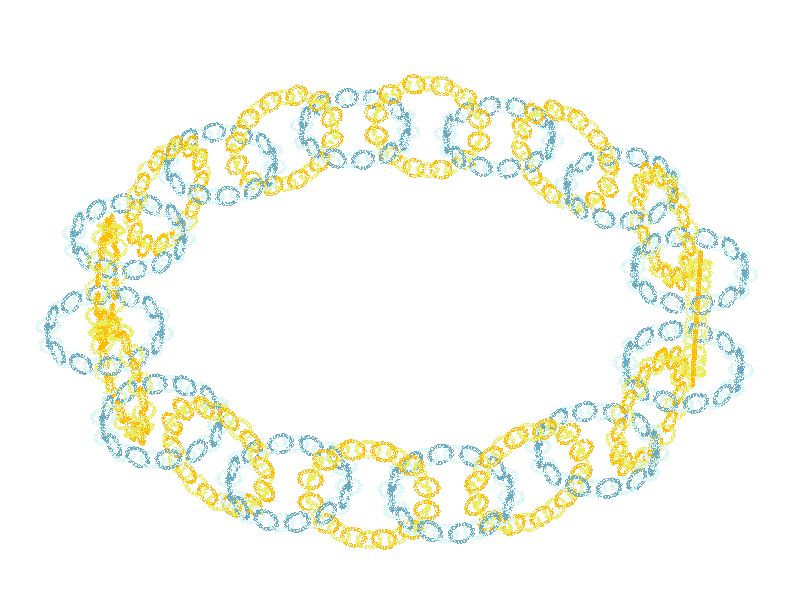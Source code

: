 #include "colors.inc"

camera {
    location <1, 8, -10>
    look_at  <0, 0,  0>
    angle 12
}

background { color White }

global_settings { ambient_light 0.4 }

light_source { 
  <2, 4, -3>*2 color 1.5*White
  area_light
  <-0.4,0.2,0>/7 <0.15,0.3,0.5>/7 8 8
}

plane { <0,-1,0> 2
  pigment { color White*1.1 }
  finish { ambient 0.9 diffuse 0.1}
}

#declare R = 1;
#declare r = 0.27;
#declare e1 = 0.9*(r/(R+r));
#declare M = 12; //Anciennement  12
#declare a = 360/(2*M);

#declare T1 = transform {
    scale e1
    rotate <0,0,90>
    translate <R,0,0>
}

#declare T2 = transform {scale e1 translate <R,0,0>}

#declare c1=0;
#while (c1 < 2*M)
 #declare c2=0;
 #while (c2 < 2*M)
  #declare c3=0;
  #while (c3 < 2*M)
   #declare c4=0;
   #while (c4 < 2*M)
    torus {
     R r sturm
     texture { pigment { color 
      #switch(mod(c1,2)+2*mod(c2,2)+4*mod(c3,2)+8*mod(c4,2))
      // Jaunes
      #case(0) BrightGold    #break         // OldGold   
      #case(1) BrightGold    #break
      #case(2) BrightGold    #break
      #case(3) BrightGold    #break
      // Autres Jaunes
      #case(4) Orange        #break
      #case(5) Orange        #break
      #case(6) Orange        #break
      #case(7) Orange        #break
      // Bleus
      #case(8)  SteelBlue     #break
      #case(9)  SteelBlue     #break
      #case(10) SteelBlue     #break
      #case(11) SteelBlue     #break
      // Autres Bleus
      #case(12) Turquoise     #break
      #case(13) Turquoise     #break
      #case(14) Turquoise     #break
      #case(15) Turquoise     #break
      #end 
     } finish {ambient 0.5} }

     #if (mod(c1,2)=0)
      transform T1  
     #else
      transform T2
     #end
     rotate <0,a*c1,0>
 
     #if (mod(c2,2)=0)
      transform T1  
     #else
      transform T2
     #end
     rotate <0,a*c2,0>
 
     #if (mod(c3,2)=0)
      transform T1  
     #else
      transform T2
     #end
     rotate <0,a*c3,0>

     #if (mod(c4,2)=0)
      transform T1  
     #else
      transform T2
     #end
     rotate <0,a*c4,0>
    }
    #declare c4 = c4 + 1;
   #end
   #declare c3 = c3 + 1;
  #end
  #declare c2 = c2 + 1;
 #end
 #declare c1 = c1 + 1;
#end

